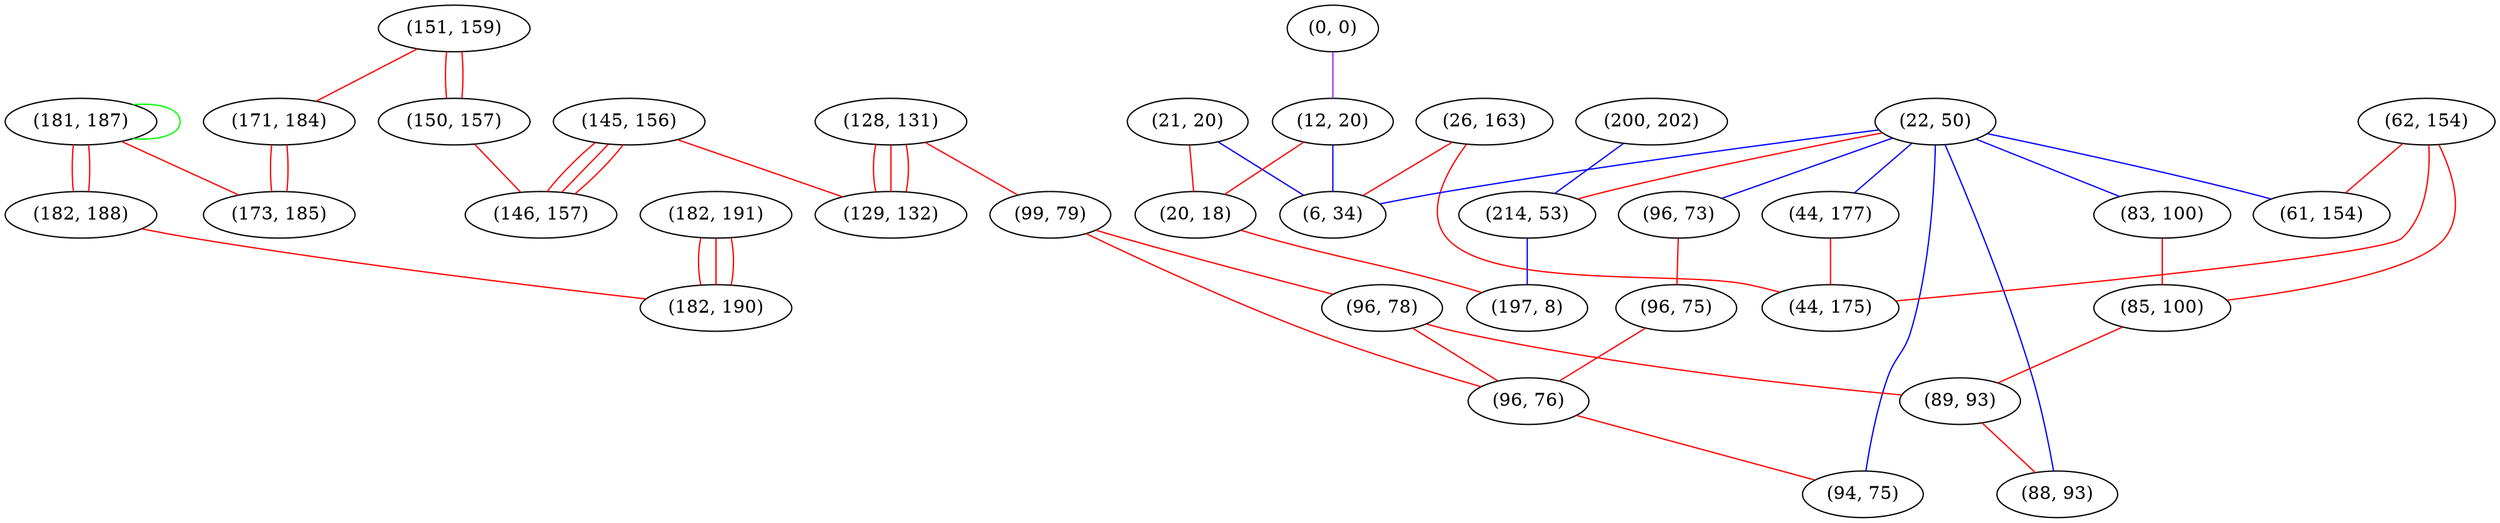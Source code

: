 graph "" {
"(151, 159)";
"(26, 163)";
"(200, 202)";
"(171, 184)";
"(22, 50)";
"(96, 73)";
"(128, 131)";
"(182, 191)";
"(214, 53)";
"(99, 79)";
"(21, 20)";
"(62, 154)";
"(145, 156)";
"(181, 187)";
"(96, 78)";
"(83, 100)";
"(85, 100)";
"(44, 177)";
"(182, 188)";
"(89, 93)";
"(0, 0)";
"(129, 132)";
"(96, 75)";
"(12, 20)";
"(150, 157)";
"(20, 18)";
"(61, 154)";
"(197, 8)";
"(44, 175)";
"(88, 93)";
"(96, 76)";
"(94, 75)";
"(146, 157)";
"(6, 34)";
"(173, 185)";
"(182, 190)";
"(151, 159)" -- "(171, 184)"  [color=red, key=0, weight=1];
"(151, 159)" -- "(150, 157)"  [color=red, key=0, weight=1];
"(151, 159)" -- "(150, 157)"  [color=red, key=1, weight=1];
"(26, 163)" -- "(44, 175)"  [color=red, key=0, weight=1];
"(26, 163)" -- "(6, 34)"  [color=red, key=0, weight=1];
"(200, 202)" -- "(214, 53)"  [color=blue, key=0, weight=3];
"(171, 184)" -- "(173, 185)"  [color=red, key=0, weight=1];
"(171, 184)" -- "(173, 185)"  [color=red, key=1, weight=1];
"(22, 50)" -- "(88, 93)"  [color=blue, key=0, weight=3];
"(22, 50)" -- "(83, 100)"  [color=blue, key=0, weight=3];
"(22, 50)" -- "(94, 75)"  [color=blue, key=0, weight=3];
"(22, 50)" -- "(6, 34)"  [color=blue, key=0, weight=3];
"(22, 50)" -- "(44, 177)"  [color=blue, key=0, weight=3];
"(22, 50)" -- "(96, 73)"  [color=blue, key=0, weight=3];
"(22, 50)" -- "(61, 154)"  [color=blue, key=0, weight=3];
"(22, 50)" -- "(214, 53)"  [color=red, key=0, weight=1];
"(96, 73)" -- "(96, 75)"  [color=red, key=0, weight=1];
"(128, 131)" -- "(99, 79)"  [color=red, key=0, weight=1];
"(128, 131)" -- "(129, 132)"  [color=red, key=0, weight=1];
"(128, 131)" -- "(129, 132)"  [color=red, key=1, weight=1];
"(128, 131)" -- "(129, 132)"  [color=red, key=2, weight=1];
"(182, 191)" -- "(182, 190)"  [color=red, key=0, weight=1];
"(182, 191)" -- "(182, 190)"  [color=red, key=1, weight=1];
"(182, 191)" -- "(182, 190)"  [color=red, key=2, weight=1];
"(214, 53)" -- "(197, 8)"  [color=blue, key=0, weight=3];
"(99, 79)" -- "(96, 78)"  [color=red, key=0, weight=1];
"(99, 79)" -- "(96, 76)"  [color=red, key=0, weight=1];
"(21, 20)" -- "(20, 18)"  [color=red, key=0, weight=1];
"(21, 20)" -- "(6, 34)"  [color=blue, key=0, weight=3];
"(62, 154)" -- "(44, 175)"  [color=red, key=0, weight=1];
"(62, 154)" -- "(61, 154)"  [color=red, key=0, weight=1];
"(62, 154)" -- "(85, 100)"  [color=red, key=0, weight=1];
"(145, 156)" -- "(146, 157)"  [color=red, key=0, weight=1];
"(145, 156)" -- "(146, 157)"  [color=red, key=1, weight=1];
"(145, 156)" -- "(146, 157)"  [color=red, key=2, weight=1];
"(145, 156)" -- "(129, 132)"  [color=red, key=0, weight=1];
"(181, 187)" -- "(173, 185)"  [color=red, key=0, weight=1];
"(181, 187)" -- "(181, 187)"  [color=green, key=0, weight=2];
"(181, 187)" -- "(182, 188)"  [color=red, key=0, weight=1];
"(181, 187)" -- "(182, 188)"  [color=red, key=1, weight=1];
"(96, 78)" -- "(89, 93)"  [color=red, key=0, weight=1];
"(96, 78)" -- "(96, 76)"  [color=red, key=0, weight=1];
"(83, 100)" -- "(85, 100)"  [color=red, key=0, weight=1];
"(85, 100)" -- "(89, 93)"  [color=red, key=0, weight=1];
"(44, 177)" -- "(44, 175)"  [color=red, key=0, weight=1];
"(182, 188)" -- "(182, 190)"  [color=red, key=0, weight=1];
"(89, 93)" -- "(88, 93)"  [color=red, key=0, weight=1];
"(0, 0)" -- "(12, 20)"  [color=purple, key=0, weight=4];
"(96, 75)" -- "(96, 76)"  [color=red, key=0, weight=1];
"(12, 20)" -- "(20, 18)"  [color=red, key=0, weight=1];
"(12, 20)" -- "(6, 34)"  [color=blue, key=0, weight=3];
"(150, 157)" -- "(146, 157)"  [color=red, key=0, weight=1];
"(20, 18)" -- "(197, 8)"  [color=red, key=0, weight=1];
"(96, 76)" -- "(94, 75)"  [color=red, key=0, weight=1];
}
